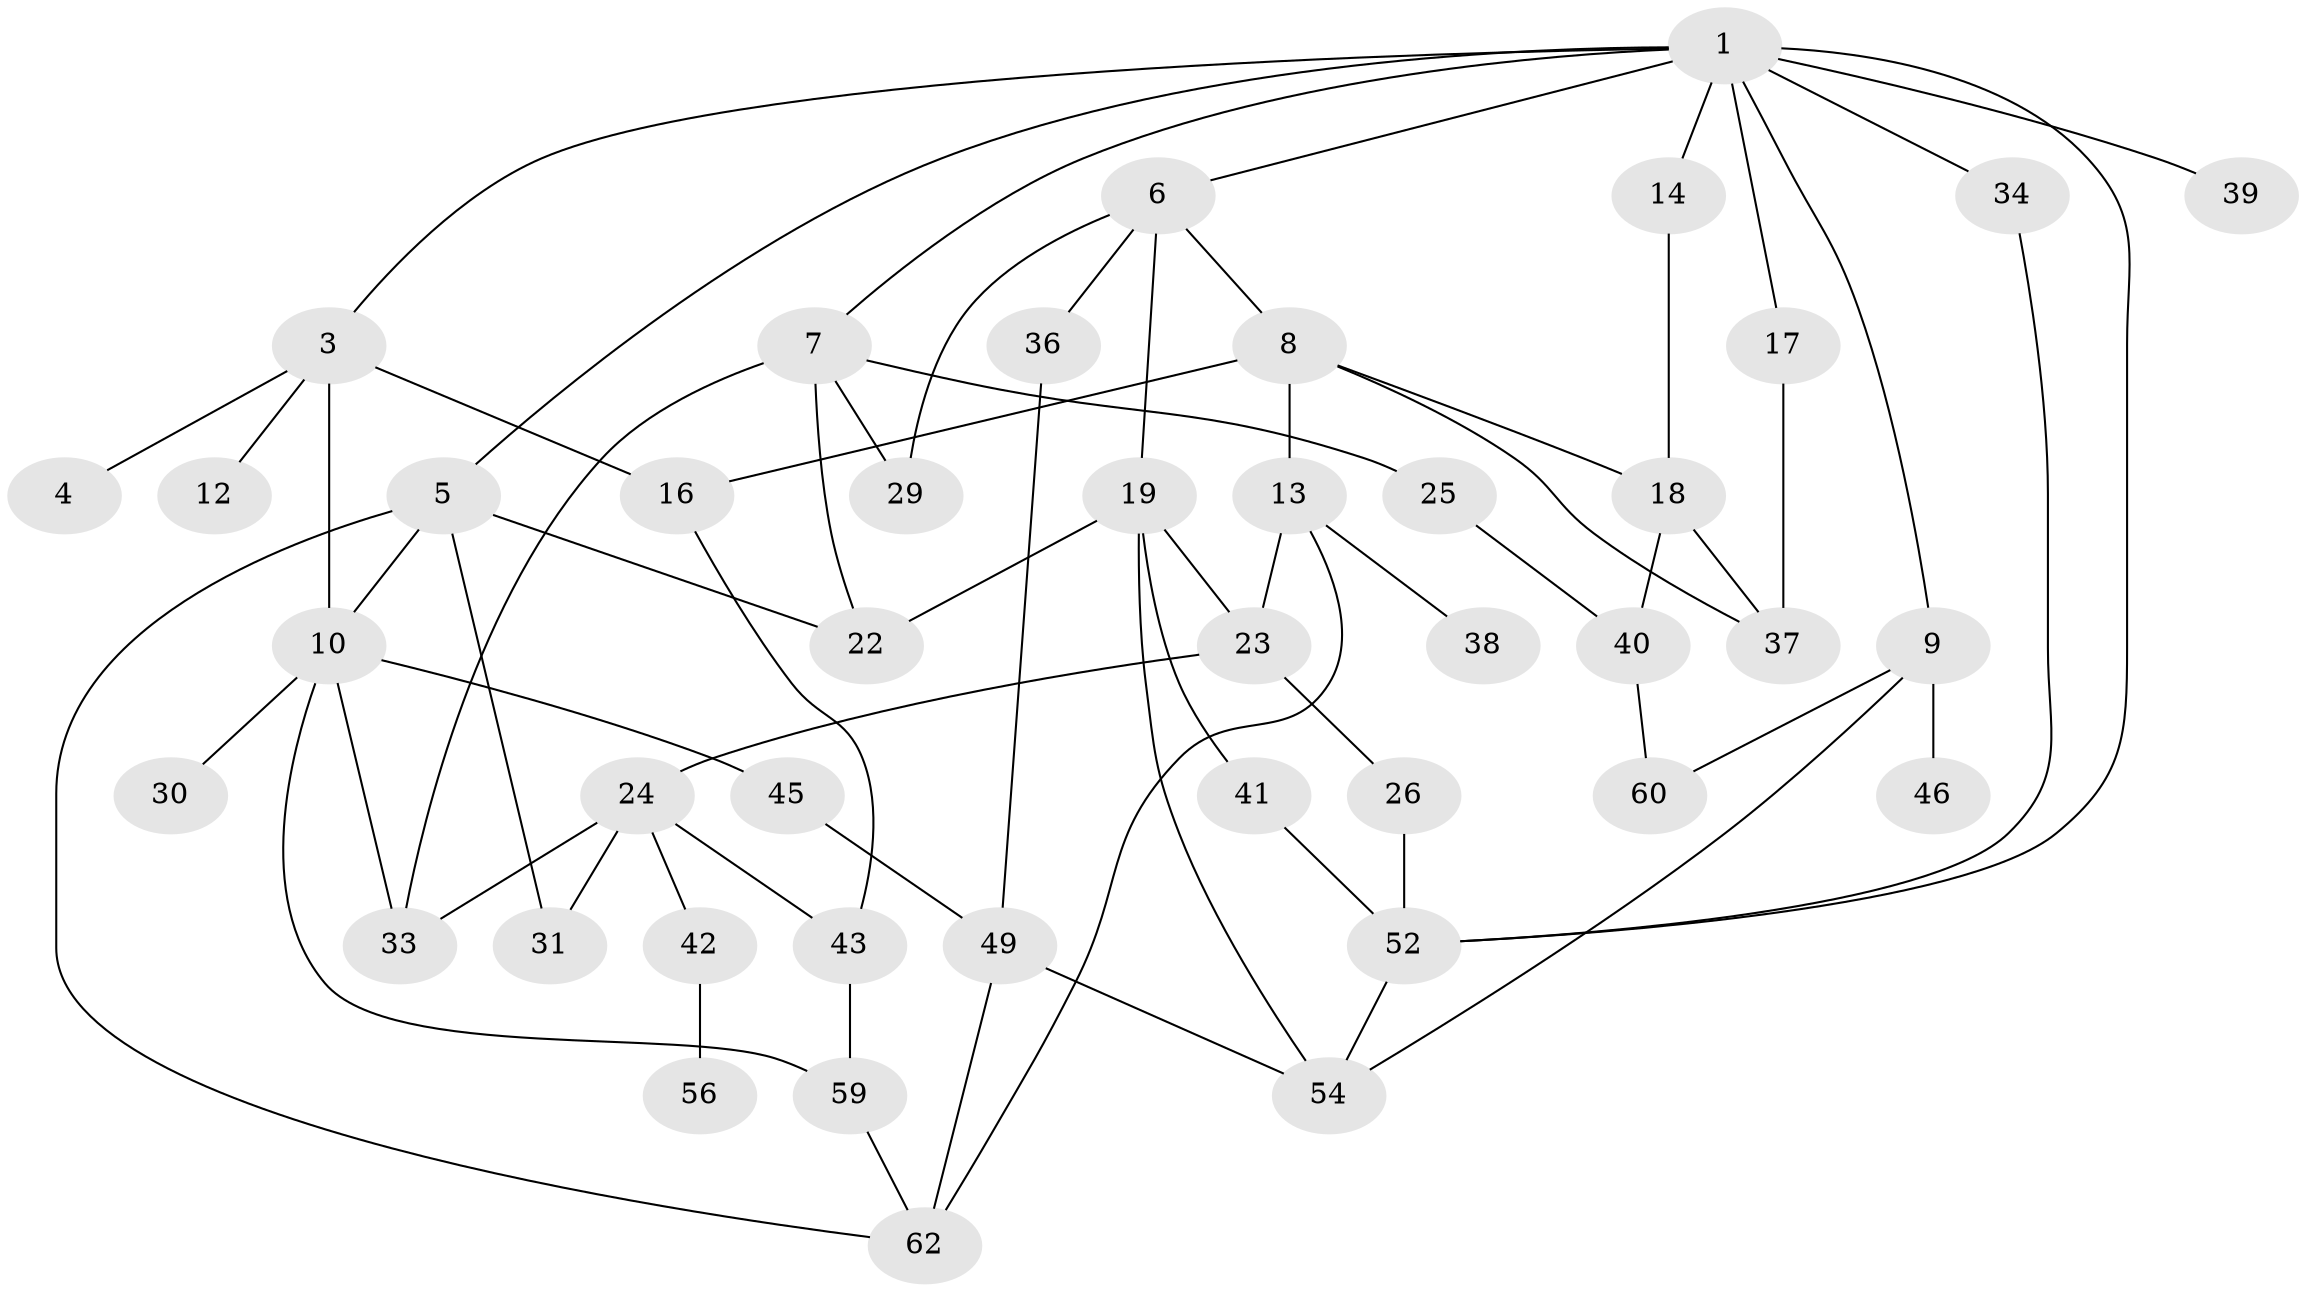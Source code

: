 // original degree distribution, {4: 0.10606060606060606, 8: 0.015151515151515152, 5: 0.12121212121212122, 2: 0.3484848484848485, 3: 0.22727272727272727, 1: 0.16666666666666666, 6: 0.015151515151515152}
// Generated by graph-tools (version 1.1) at 2025/41/03/06/25 10:41:26]
// undirected, 43 vertices, 68 edges
graph export_dot {
graph [start="1"]
  node [color=gray90,style=filled];
  1 [super="+2"];
  3;
  4 [super="+44"];
  5 [super="+57"];
  6 [super="+15"];
  7 [super="+28"];
  8 [super="+64"];
  9 [super="+21"];
  10 [super="+11"];
  12;
  13 [super="+20"];
  14;
  16 [super="+51"];
  17;
  18 [super="+27"];
  19;
  22;
  23;
  24 [super="+35"];
  25;
  26 [super="+32"];
  29;
  30;
  31 [super="+63"];
  33 [super="+48"];
  34 [super="+58"];
  36;
  37 [super="+53"];
  38;
  39;
  40 [super="+50"];
  41;
  42;
  43 [super="+47"];
  45;
  46 [super="+55"];
  49;
  52;
  54 [super="+61"];
  56 [super="+65"];
  59;
  60;
  62 [super="+66"];
  1 -- 3;
  1 -- 6;
  1 -- 34;
  1 -- 5;
  1 -- 7;
  1 -- 39;
  1 -- 9;
  1 -- 14;
  1 -- 17;
  1 -- 52;
  3 -- 4;
  3 -- 10;
  3 -- 12;
  3 -- 16;
  5 -- 22;
  5 -- 10;
  5 -- 62;
  5 -- 31;
  6 -- 8;
  6 -- 19;
  6 -- 36;
  6 -- 29;
  7 -- 22;
  7 -- 25;
  7 -- 29;
  7 -- 33;
  8 -- 13;
  8 -- 18;
  8 -- 37;
  8 -- 16;
  9 -- 46;
  9 -- 60;
  9 -- 54;
  10 -- 30;
  10 -- 33;
  10 -- 59;
  10 -- 45;
  13 -- 38;
  13 -- 23;
  13 -- 62;
  14 -- 18;
  16 -- 43;
  17 -- 37;
  18 -- 40;
  18 -- 37;
  19 -- 23;
  19 -- 41;
  19 -- 22;
  19 -- 54;
  23 -- 24;
  23 -- 26;
  24 -- 31;
  24 -- 42;
  24 -- 43;
  24 -- 33;
  25 -- 40;
  26 -- 52 [weight=2];
  34 -- 52;
  36 -- 49;
  40 -- 60;
  41 -- 52;
  42 -- 56;
  43 -- 59;
  45 -- 49;
  49 -- 62;
  49 -- 54;
  52 -- 54;
  59 -- 62;
}
